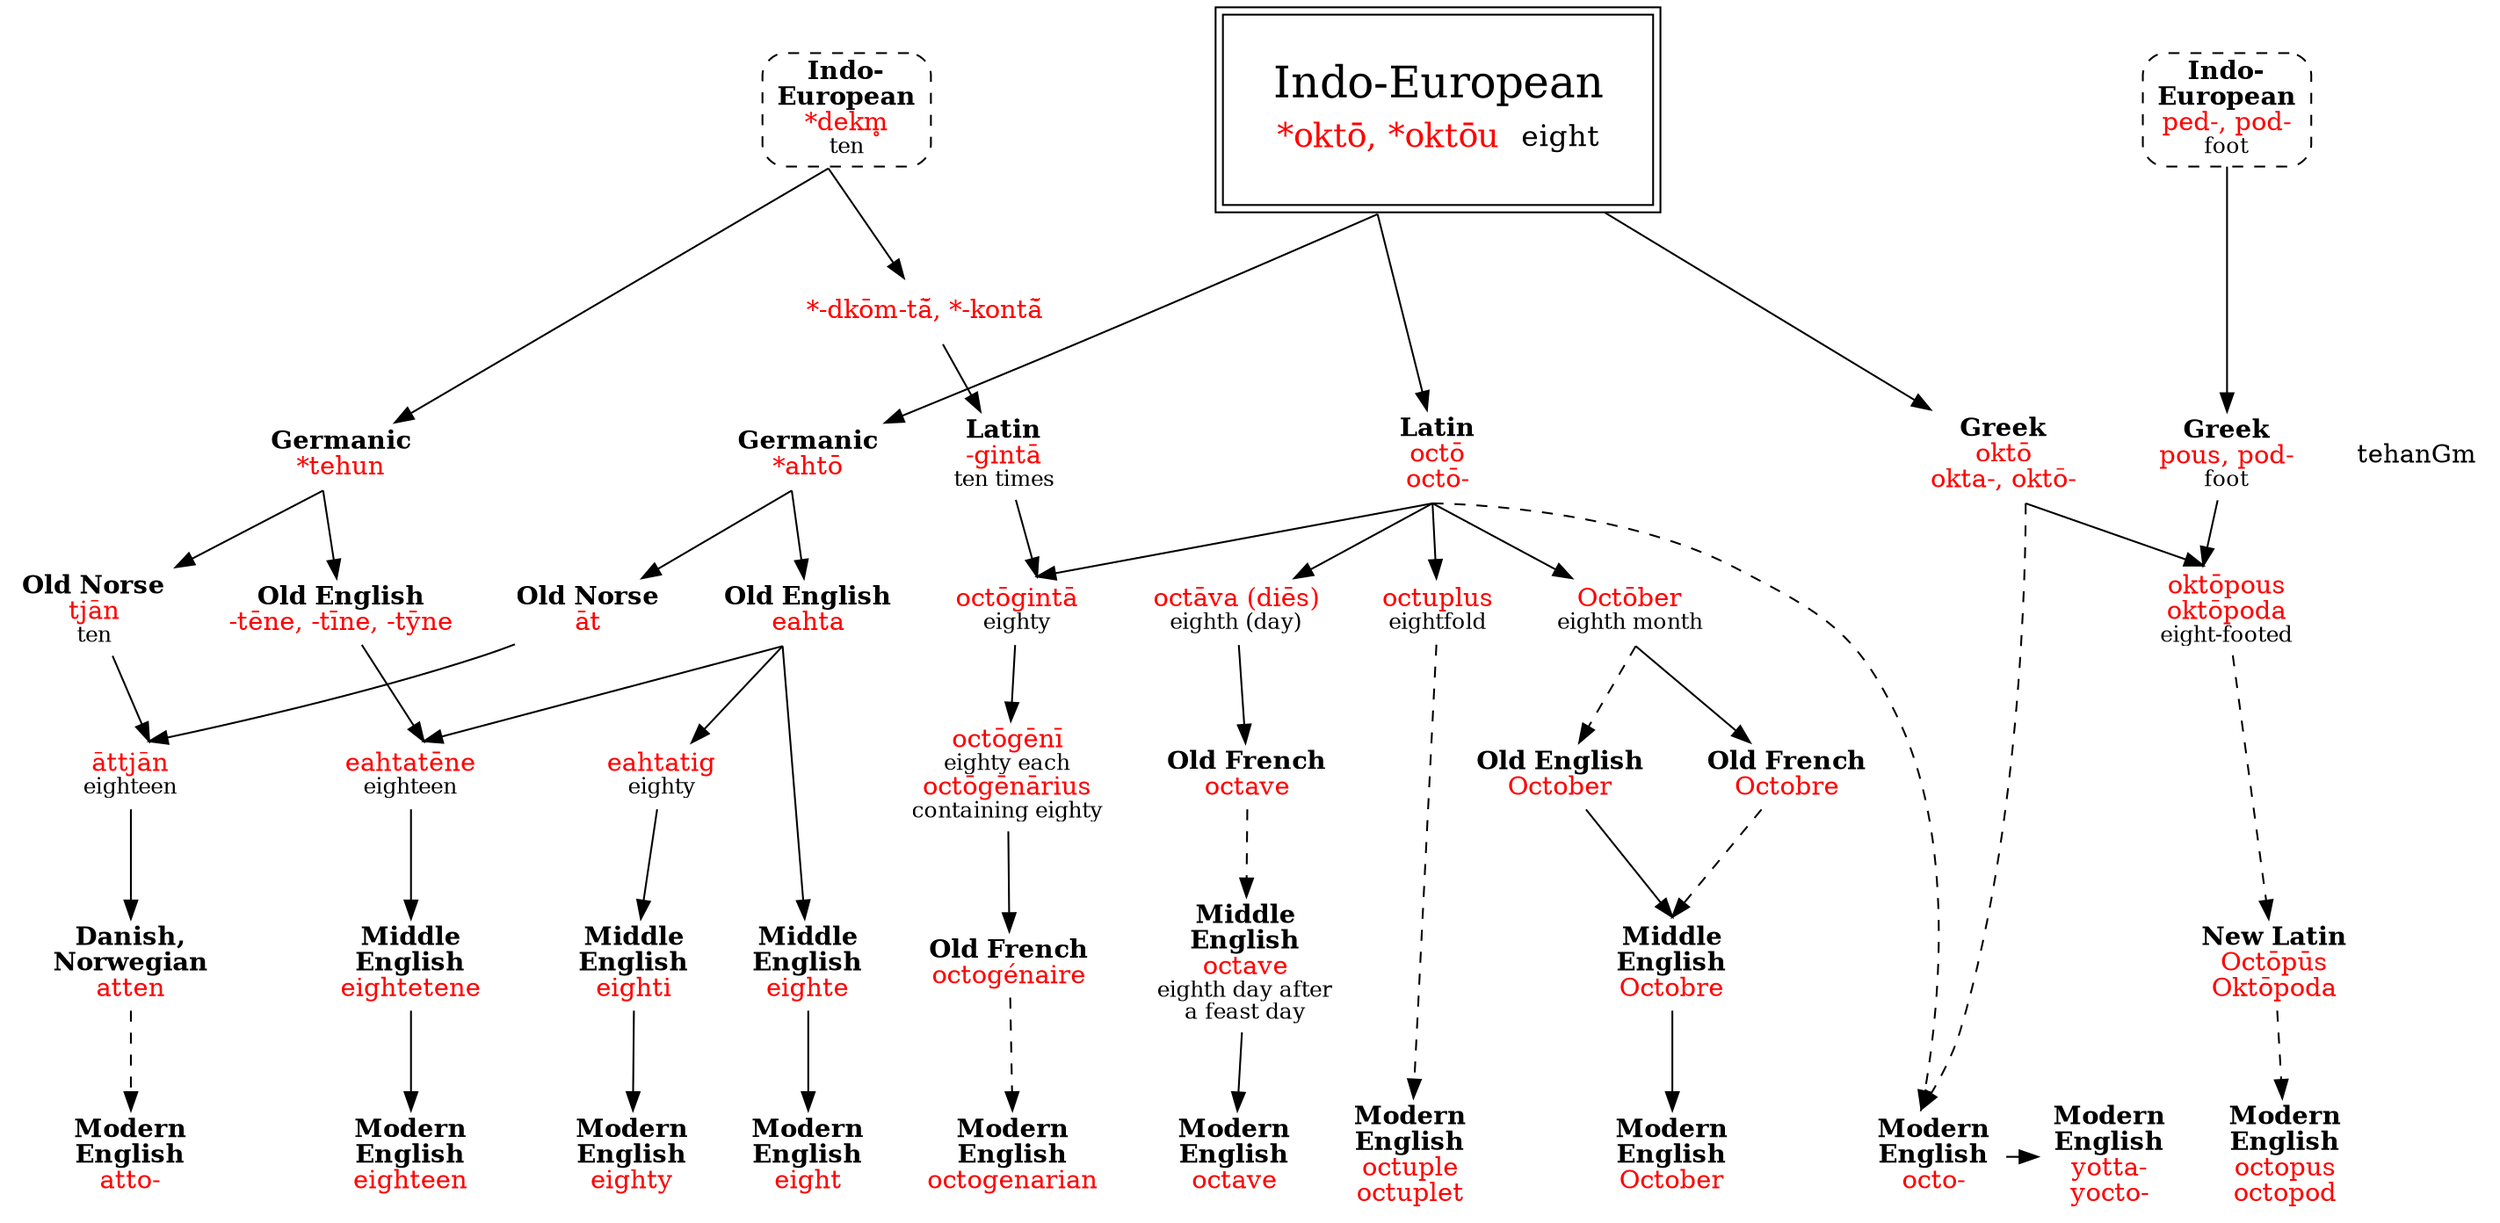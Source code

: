 strict digraph {
/* sources: AHD */
node [shape=none]
okto [label=<<table border="0"><tr><td colspan="2"><font point-size="24">Indo-European</font></td></tr><tr><td><font point-size="18" color="red">*oktō, *oktōu</font></td><td><font point-size="16">eight</font></td></tr></table>> tooltip="Indo-European \"oktō(u)\" eight" shape=rect peripheries=2 margin=.3]

/* omitted: eightvo/octavo, eighteenmo/octodecimo (printing), octonary, octant, Octans (constellation), chemicals, octet, octillion, octodecillion, octad, octameter, octosyllable */

/* dekm */
dekmIE [label=<<b>Indo-<br/>European</b><br/><font color="red">*dekm̥</font><br/><font point-size="12">ten</font>> shape=box style="dashed,rounded" URL="dekm-ten0.svg"]
tehunGm [label=<<b>Germanic</b><br/><font color="red">*tehun</font>>]
teneOE [label=<<b>Old English</b><br/><font color="red">-tēne, -tīne, -tȳne</font>>]
dekmIE -> tehunGm [sametail=1]
tehunGm -> teneOE [sametail=1]
kontaIE [label=<<font color="red">*-dkōm-tā̆, *-kontā̆</font>>]
gintaL [label=<<b>Latin</b><br/><font color="red">-gintā</font><br/><font point-size="12">ten times</font>>]
dekmIE -> kontaIE [sametail=1]
kontaIE -> gintaL

/* English */
ahtoGm [label=<<b>Germanic</b><br/><font color="red">*ahtō</font>>]
eahtaOE [label=<<b>Old English</b><br/><font color="red">eahta</font>>]
eighteME [label=<<b>Middle<br/>English</b><br/><font color="red">eighte</font>>]
eight [label=<<b>Modern<br/>English</b><br/><font color="red">eight</font>>]
okto -> ahtoGm [sametail=1]
ahtoGm -> eahtaOE [sametail=1]
eahtaOE -> eighteME [sametail=1]
eighteME -> eight
eahtatigOE [label=<<font color="red">eahtatig</font><br/><font point-size="12">eighty</font>>]
eightiME [label=<<b>Middle<br/>English</b><br/><font color="red">eighti</font>>]
eighty [label=<<b>Modern<br/>English</b><br/><font color="red">eighty</font>>]
eahtaOE -> eahtatigOE [sametail=1]
eahtatigOE -> eightiME -> eighty
eahtateneOE [label=<<font color="red">eahtatēne</font><br/><font point-size="12">eighteen</font>>]
eighteteneME [label=<<b>Middle<br/>English</b><br/><font color="red">eightetene</font>>]
eighteen [label=<<b>Modern<br/>English</b><br/><font color="red">eighteen</font>>]
eahtaOE -> eahtateneOE [sametail=1 samehead=1]
eahtateneOE -> eighteteneME -> eighteen
teneOE -> eahtateneOE [samehead=1]


/* Latin */
octoL [label=<<b>Latin</b><br/><font color="red">octō<br/>octō-</font>>]
octuplusL [label=<<font color="red">octuplus</font><br/><font point-size="12">eightfold</font>>]
octuple [label=<<b>Modern<br/>English</b><br/><font color="red">octuple<br/>octuplet</font>>]
okto -> octoL [sametail=1]
octoL -> octuplusL [sametail=1]
octuplusL -> octuple [style=dashed]
octoberL [label=<<font color="red">Octōber</font><br/><font point-size="12">eighth month</font>>]
octobreOF [label=<<b>Old French</b><br/><font color="red">Octobre</font>>]
octoberOE [label=<<b>Old English</b><br/><font color="red">October</font>>]
octobreME [label=<<b>Middle<br/>English</b><br/><font color="red">Octobre</font>>]
october [label=<<b>Modern<br/>English</b><br/><font color="red">October</font>>]
octoL -> octoberL [sametail=1]
octoberL -> octobreOF [sametail=1]
octoberL -> octoberOE [style=dashed sametail=1]
octobreOF -> octobreME [style=dashed samehead=1]
octoberOE -> octobreME [samehead=1]
octobreME -> october
octavaL [label=<<font color="red">octāva (diēs)</font><br/><font point-size="12">eighth (day)</font>>]
octaveOF [label=<<b>Old French</b><br/><font color="red">octave</font>>]
octaveME [label=<<b>Middle<br/>English</b><br/><font color="red">octave</font><br/><font point-size="12">eighth day after<br/>a feast day</font>>]
octave [label=<<b>Modern<br/>English</b><br/><font color="red">octave</font>>]
octoL -> octavaL [sametail=1]
octavaL -> octaveOF
octaveOF -> octaveME [style=dashed]
octaveME -> octave
octogintaL [label=<<font color="red">octōgintā</font><br/><font point-size="12">eighty</font>>]
octogeniL [label=<<font color="red">octōgēnī</font><br/><font point-size="12">eighty each</font><br/><font color="red">octōgēnārius</font><br/><font point-size="12">containing eighty</font>>]
octogenaireOF [label=<<b>Old French</b><br/><font color="red">octogénaire</font>>]
octogenarian [label=<<b>Modern<br/>English</b><br/><font color="red">octogenarian</font>>]
octoL -> octogintaL [sametail=1 samehead=1]
gintaL -> octogintaL [samehead=1]
octogintaL -> octogeniL -> octogenaireOF
octogenaireOF -> octogenarian [style=dashed]

/* Greek */
oktoG [label=<<b>Greek</b><br/><font color="red">oktō<br/>okta-, oktō-</font>>]
oktopousG [label=<<font color="red">oktōpous<br/>oktōpoda</font><br/><font point-size="12">eight-footed</font>>]
octopusL  [label=<<b>New Latin</b><br/><font color="red">Octōpūs<br/>Oktōpoda</font>>] // genus and order names
octopus [label=<<b>Modern<br/>English</b><br/><font color="red">octopus<br/>octopod</font>>]
okto -> oktoG
oktoG -> oktopousG [sametail=1 samehead=1]
oktopousG -> octopusL -> octopus [style=dashed]
pedIE [label=<<b>Indo-<br/>European</b><br/><font color="red">ped-, pod-</font><br/><font point-size="12">foot</font>> shape=box style="dashed,rounded" URL="ped-foot3.svg"]
pousG [label=<<b>Greek</b><br/><font color="red">pous, pod-</font><br/><font point-size="12">foot</font>>]
pedIE -> pousG
pousG -> oktopousG [samehead=1]


/* prefixes */
octoE [label=<<b>Modern<br/>English</b><br/><font color="red">octo-</font>>]
octoL -> octoE [style=dashed sametail=1 samehead=1]
oktoG -> octoE [style=dashed sametail=1 samehead=1]
yotE [label=<<b>Modern<br/>English</b><br/><font color="red">yotta-<br/>yocto-</font>>] // link to numerical prefix chart
octoE -> yotE
attON [label=<<b>Old Norse</b><br/><font color="red">āt</font>>]
tjanON [label=<<b>Old Norse</b><br/><font color="red">tjān</font><br/><font point-size="12">ten</font>>]
attjanON [label=<<font color="red">āttjān</font><br/><font point-size="12">eighteen</font>>]
atto [label=<<b>Danish,<br/>Norwegian</b><br/><font color="red">atten</font>>]
attoE [label=<<b>Modern<br/>English</b><br/><font color="red">atto-</font>>] // also NL???
ahtoGm -> attON [sametail=1]
tehunGm -> tjanON [sametail=1]
{ attON tjanON } -> attjanON [samehead=1]
attjanON -> atto
atto -> attoE [style=dashed]

{ rank=same eight eighty eighteen octopus october octave octuple octogenarian octoE yotE attoE }
{ rank=min okto dekmIE pedIE }
{ rank=same ahtoGm tehanGm octoL oktoG gintaL pousG }
octoL -> octuplusL [weight=2]
}
